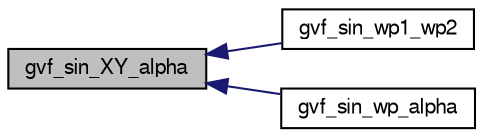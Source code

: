 digraph "gvf_sin_XY_alpha"
{
  edge [fontname="FreeSans",fontsize="10",labelfontname="FreeSans",labelfontsize="10"];
  node [fontname="FreeSans",fontsize="10",shape=record];
  rankdir="LR";
  Node1 [label="gvf_sin_XY_alpha",height=0.2,width=0.4,color="black", fillcolor="grey75", style="filled", fontcolor="black"];
  Node1 -> Node2 [dir="back",color="midnightblue",fontsize="10",style="solid",fontname="FreeSans"];
  Node2 [label="gvf_sin_wp1_wp2",height=0.2,width=0.4,color="black", fillcolor="white", style="filled",URL="$gvf_8h.html#a5f88bca8a1324a1770c56ed8ae3ed8a1"];
  Node1 -> Node3 [dir="back",color="midnightblue",fontsize="10",style="solid",fontname="FreeSans"];
  Node3 [label="gvf_sin_wp_alpha",height=0.2,width=0.4,color="black", fillcolor="white", style="filled",URL="$gvf_8h.html#a685f52908809609c5eb79676d03cd69e"];
}
